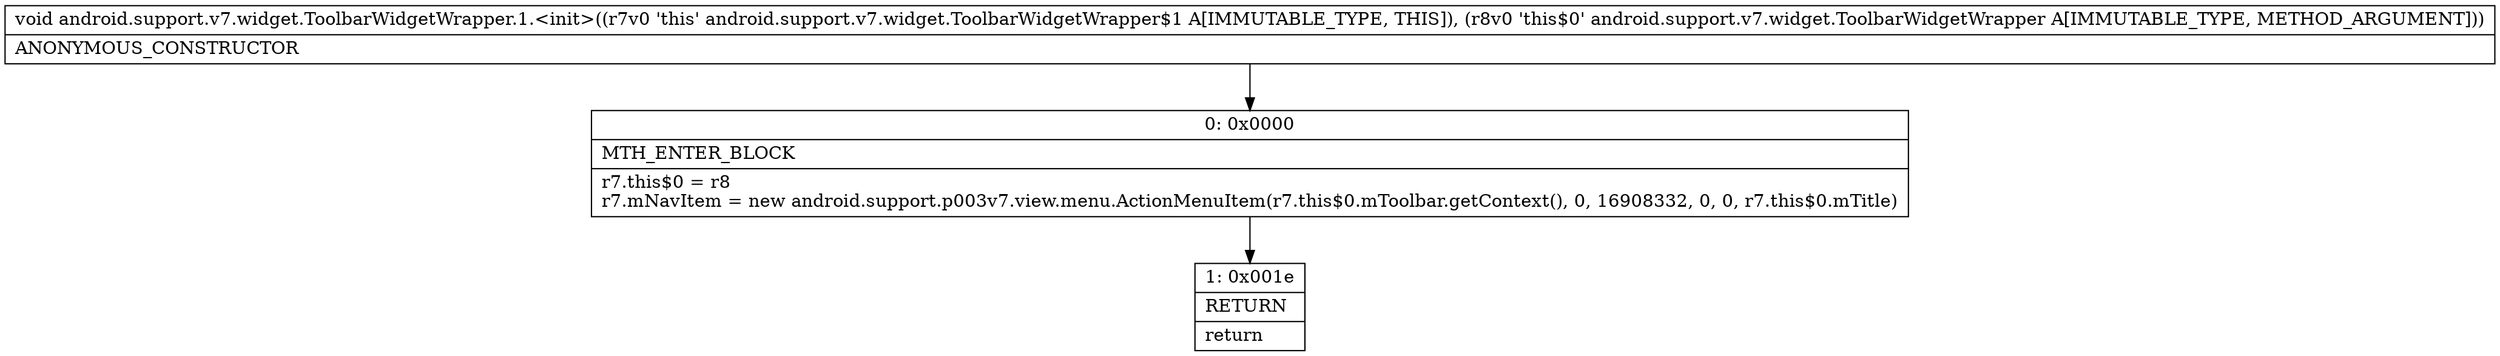 digraph "CFG forandroid.support.v7.widget.ToolbarWidgetWrapper.1.\<init\>(Landroid\/support\/v7\/widget\/ToolbarWidgetWrapper;)V" {
Node_0 [shape=record,label="{0\:\ 0x0000|MTH_ENTER_BLOCK\l|r7.this$0 = r8\lr7.mNavItem = new android.support.p003v7.view.menu.ActionMenuItem(r7.this$0.mToolbar.getContext(), 0, 16908332, 0, 0, r7.this$0.mTitle)\l}"];
Node_1 [shape=record,label="{1\:\ 0x001e|RETURN\l|return\l}"];
MethodNode[shape=record,label="{void android.support.v7.widget.ToolbarWidgetWrapper.1.\<init\>((r7v0 'this' android.support.v7.widget.ToolbarWidgetWrapper$1 A[IMMUTABLE_TYPE, THIS]), (r8v0 'this$0' android.support.v7.widget.ToolbarWidgetWrapper A[IMMUTABLE_TYPE, METHOD_ARGUMENT]))  | ANONYMOUS_CONSTRUCTOR\l}"];
MethodNode -> Node_0;
Node_0 -> Node_1;
}

